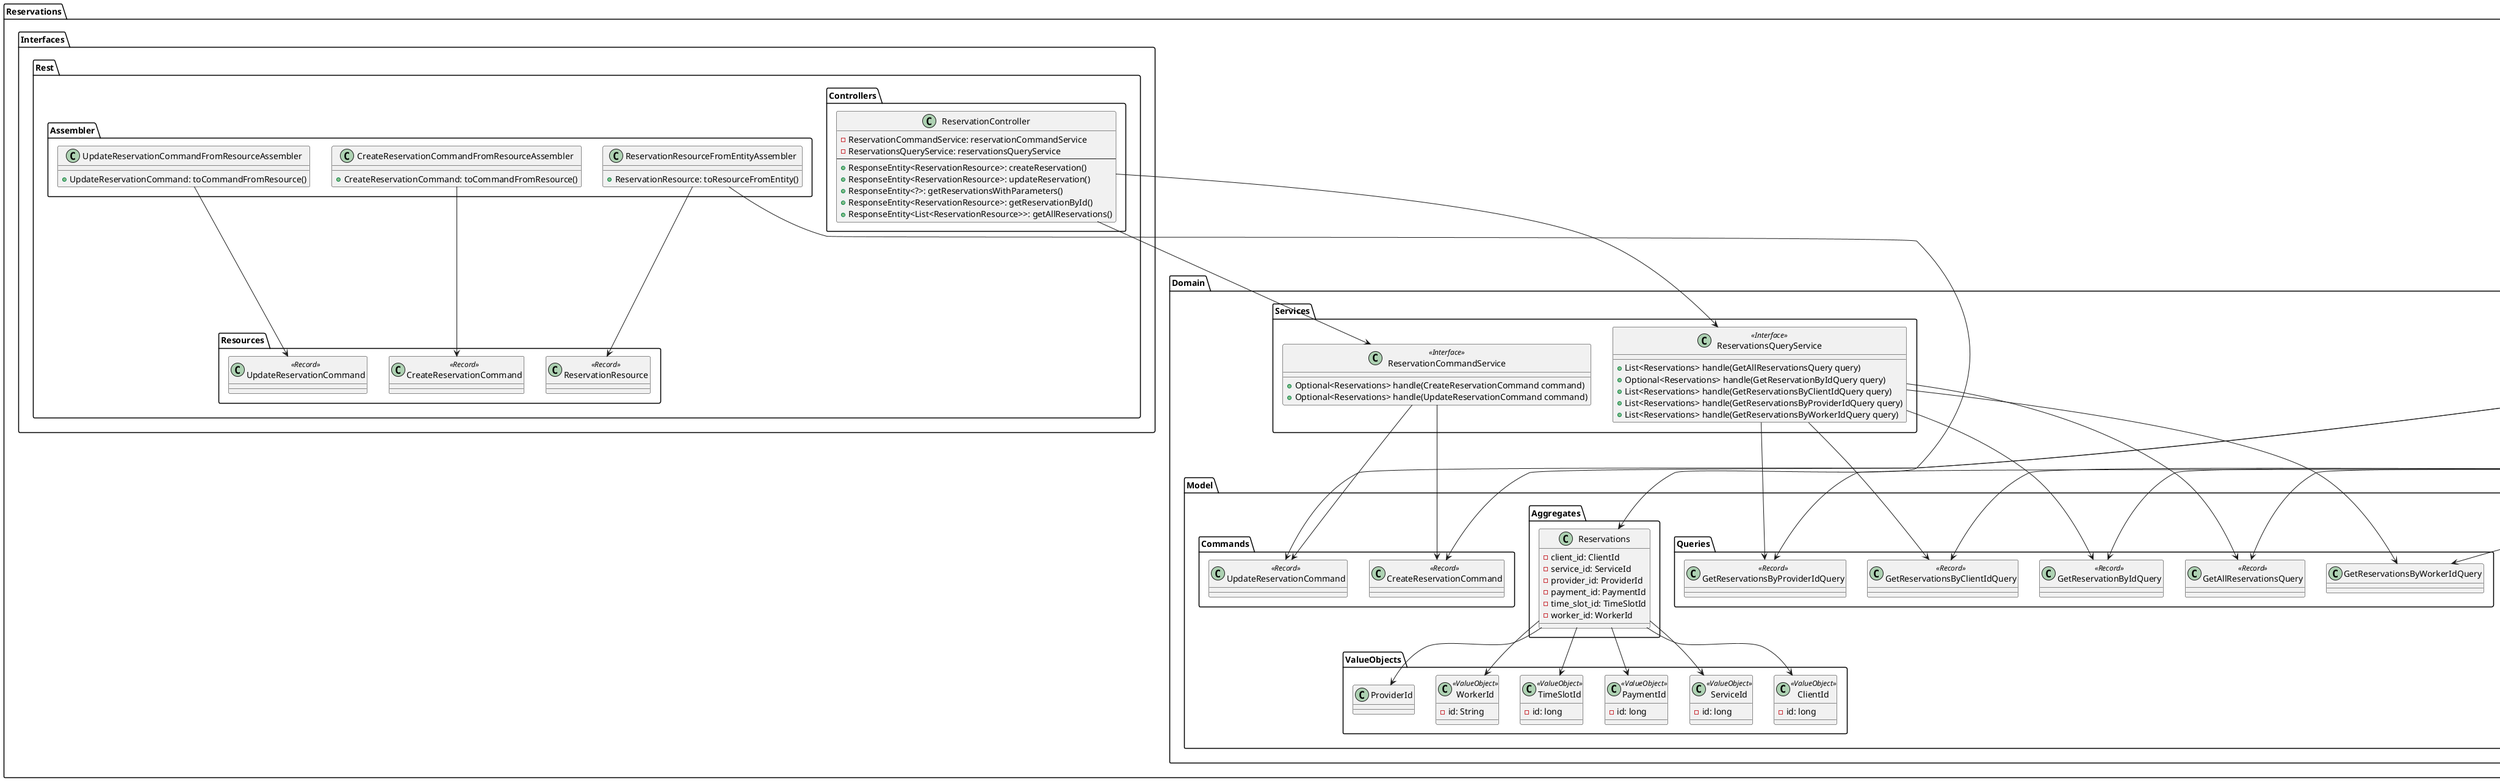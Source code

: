 @startuml
package "Reservations" {
    package "Domain" {
        package "Model" {
            package "Aggregates" {
                class Reservations {
                    -client_id: ClientId
                    -service_id: ServiceId
                    -provider_id: ProviderId
                    -payment_id: PaymentId
                    -time_slot_id: TimeSlotId
                    -worker_id: WorkerId
                }
            }
            package "ValueObjects" {
                class ClientId <<ValueObject>> {
                    -id: long
                }
                class ServiceId <<ValueObject>> {
                    -id: long
                }
                class PaymentId <<ValueObject>> {
                    -id: long
                }
                class TimeSlotId <<ValueObject>> {
                    -id: long
                }
                class WorkerId <<ValueObject>> {
                    -id: String
                }
            }
            package "Commands" {
                class CreateReservationCommand <<Record>> {}
                class UpdateReservationCommand <<Record>> {}
            }
            package "Queries" {
                class GetAllReservationsQuery <<Record>> {}
                class GetReservationByIdQuery <<Record>> {}
                class GetReservationsByClientIdQuery <<Record>> {}
                class GetReservationsByProviderIdQuery <<Record>> {}
            }
        }
        package "Services" {
            class ReservationCommandService <<Interface>> {
                +Optional<Reservations> handle(CreateReservationCommand command)
                +Optional<Reservations> handle(UpdateReservationCommand command)
            }
            class ReservationsQueryService <<Interface>> {
                +List<Reservations> handle(GetAllReservationsQuery query)
                +Optional<Reservations> handle(GetReservationByIdQuery query)
                +List<Reservations> handle(GetReservationsByClientIdQuery query)
                +List<Reservations> handle(GetReservationsByProviderIdQuery query)
                +List<Reservations> handle(GetReservationsByWorkerIdQuery query)
            }
        }
    }
    package "Application" {
        package "Internal" {
            package CommandServices {
                class ReservationCommandServiceImpl {
                    -ReservationRepository: reservationRepository
                    --
                    +Optional<Reservations> handle(CreateReservationCommand command)
                    +Optional<Reservations> handle(UpdateReservationCommand command)
                }
            }
            package QueryServices {
                class ReservationsQueryServiceImpl {
                    -ReservationRepository: reservationRepository
                    --
                    +List<Reservations> handle(GetAllReservationsQuery query)
                    +Optional<Reservations> handle(GetReservationByIdQuery query)
                    +List<Reservations> handle(GetReservationsByClientIdQuery query)
                    +List<Reservations> handle(GetReservationsByProviderIdQuery query)
                    +List<Reservations> handle(GetReservationsByWorkerIdQuery query)
                }
            }
        }
    }
    package "Infrastructure" {
        package "Persistence" {
            package "jpa" {
                class ReservationRepository <<Interface>> {}
            }
        }
    }
    package "Interfaces" {
        package "Rest" {
            package "Controllers" {
                class ReservationController {
                    -ReservationCommandService: reservationCommandService
                    -ReservationsQueryService: reservationsQueryService
                    --
                    +ResponseEntity<ReservationResource>: createReservation()
                    +ResponseEntity<ReservationResource>: updateReservation()
                    +ResponseEntity<?>: getReservationsWithParameters()
                    +ResponseEntity<ReservationResource>: getReservationById()
                    +ResponseEntity<List<ReservationResource>>: getAllReservations()
                }
            }
            package "Resources" {
                class ReservationResource <<Record>> {}
                class CreateReservationCommand <<Record>> {}
                class UpdateReservationCommand <<Record>> {}
            }
            package "Assembler" {
                class ReservationResourceFromEntityAssembler {
                    +ReservationResource: toResourceFromEntity()
                }
                class CreateReservationCommandFromResourceAssembler {
                    +CreateReservationCommand: toCommandFromResource()
                }
                class UpdateReservationCommandFromResourceAssembler {
                    +UpdateReservationCommand: toCommandFromResource()
                }
            }
        }
    }
}
' === AGGREGATE CON VALUE OBJECTS ===
Reservations.Domain.Model.Aggregates.Reservations --> Reservations.Domain.Model.ValueObjects.ClientId
Reservations.Domain.Model.Aggregates.Reservations --> Reservations.Domain.Model.ValueObjects.ServiceId
Reservations.Domain.Model.Aggregates.Reservations --> Reservations.Domain.Model.ValueObjects.ProviderId
Reservations.Domain.Model.Aggregates.Reservations --> Reservations.Domain.Model.ValueObjects.PaymentId
Reservations.Domain.Model.Aggregates.Reservations --> Reservations.Domain.Model.ValueObjects.TimeSlotId
Reservations.Domain.Model.Aggregates.Reservations --> Reservations.Domain.Model.ValueObjects.WorkerId

' === SERVICES CONECTADOS CON COMMANDS Y QUERIES ===
Reservations.Domain.Services.ReservationCommandService --> Reservations.Domain.Model.Commands.CreateReservationCommand
Reservations.Domain.Services.ReservationCommandService --> Reservations.Domain.Model.Commands.UpdateReservationCommand
Reservations.Domain.Services.ReservationsQueryService --> Reservations.Domain.Model.Queries.GetAllReservationsQuery
Reservations.Domain.Services.ReservationsQueryService --> Reservations.Domain.Model.Queries.GetReservationByIdQuery
Reservations.Domain.Services.ReservationsQueryService --> Reservations.Domain.Model.Queries.GetReservationsByClientIdQuery
Reservations.Domain.Services.ReservationsQueryService --> Reservations.Domain.Model.Queries.GetReservationsByProviderIdQuery
Reservations.Domain.Services.ReservationsQueryService --> Reservations.Domain.Model.Queries.GetReservationsByWorkerIdQuery

' === IMPL CON REPO Y SERVICIOS ===
Reservations.Application.Internal.CommandServices.ReservationCommandServiceImpl --> Reservations.Infrastructure.Persistence.jpa.ReservationRepository
Reservations.Application.Internal.CommandServices.ReservationCommandServiceImpl --> Reservations.Domain.Model.Commands.CreateReservationCommand
Reservations.Application.Internal.CommandServices.ReservationCommandServiceImpl --> Reservations.Domain.Model.Commands.UpdateReservationCommand
Reservations.Application.Internal.QueryServices.ReservationsQueryServiceImpl --> Reservations.Infrastructure.Persistence.jpa.ReservationRepository
Reservations.Application.Internal.QueryServices.ReservationsQueryServiceImpl --> Reservations.Domain.Model.Queries.GetAllReservationsQuery
Reservations.Application.Internal.QueryServices.ReservationsQueryServiceImpl --> Reservations.Domain.Model.Queries.GetReservationByIdQuery
Reservations.Application.Internal.QueryServices.ReservationsQueryServiceImpl --> Reservations.Domain.Model.Queries.GetReservationsByClientIdQuery
Reservations.Application.Internal.QueryServices.ReservationsQueryServiceImpl --> Reservations.Domain.Model.Queries.GetReservationsByProviderIdQuery
Reservations.Application.Internal.QueryServices.ReservationsQueryServiceImpl --> Reservations.Domain.Model.Queries.GetReservationsByWorkerIdQuery

' === CONTROLLER CON SERVICES ===
Reservations.Interfaces.Rest.Controllers.ReservationController --> Reservations.Domain.Services.ReservationCommandService
Reservations.Interfaces.Rest.Controllers.ReservationController --> Reservations.Domain.Services.ReservationsQueryService

' === ASSEMBLERS ===
Reservations.Interfaces.Rest.Assembler.ReservationResourceFromEntityAssembler --> Reservations.Domain.Model.Aggregates.Reservations
Reservations.Interfaces.Rest.Assembler.ReservationResourceFromEntityAssembler --> Reservations.Interfaces.Rest.Resources.ReservationResource
Reservations.Interfaces.Rest.Assembler.CreateReservationCommandFromResourceAssembler --> Reservations.Interfaces.Rest.Resources.CreateReservationCommand
Reservations.Interfaces.Rest.Assembler.UpdateReservationCommandFromResourceAssembler --> Reservations.Interfaces.Rest.Resources.UpdateReservationCommand

@enduml